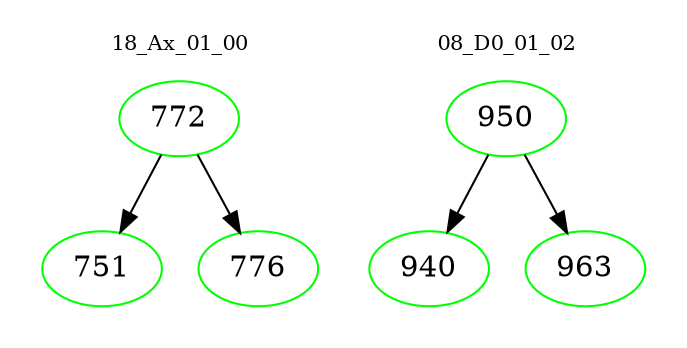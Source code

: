 digraph{
subgraph cluster_0 {
color = white
label = "18_Ax_01_00";
fontsize=10;
T0_772 [label="772", color="green"]
T0_772 -> T0_751 [color="black"]
T0_751 [label="751", color="green"]
T0_772 -> T0_776 [color="black"]
T0_776 [label="776", color="green"]
}
subgraph cluster_1 {
color = white
label = "08_D0_01_02";
fontsize=10;
T1_950 [label="950", color="green"]
T1_950 -> T1_940 [color="black"]
T1_940 [label="940", color="green"]
T1_950 -> T1_963 [color="black"]
T1_963 [label="963", color="green"]
}
}
